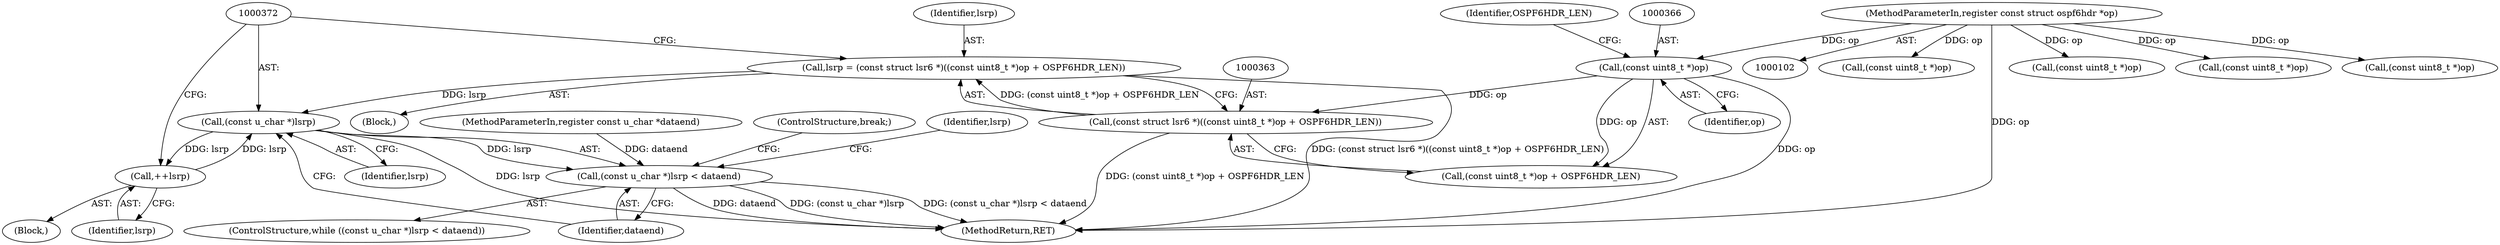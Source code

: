 digraph "0_tcpdump_88b2dac837e81cf56dce05e6e7b5989332c0092d@integer" {
"1000360" [label="(Call,lsrp = (const struct lsr6 *)((const uint8_t *)op + OSPF6HDR_LEN))"];
"1000362" [label="(Call,(const struct lsr6 *)((const uint8_t *)op + OSPF6HDR_LEN))"];
"1000365" [label="(Call,(const uint8_t *)op)"];
"1000104" [label="(MethodParameterIn,register const struct ospf6hdr *op)"];
"1000371" [label="(Call,(const u_char *)lsrp)"];
"1000370" [label="(Call,(const u_char *)lsrp < dataend)"];
"1000401" [label="(Call,++lsrp)"];
"1000360" [label="(Call,lsrp = (const struct lsr6 *)((const uint8_t *)op + OSPF6HDR_LEN))"];
"1000368" [label="(Identifier,OSPF6HDR_LEN)"];
"1000125" [label="(Call,(const uint8_t *)op)"];
"1000418" [label="(Call,(const uint8_t *)op)"];
"1000401" [label="(Call,++lsrp)"];
"1000509" [label="(MethodReturn,RET)"];
"1000369" [label="(ControlStructure,while ((const u_char *)lsrp < dataend))"];
"1000373" [label="(Identifier,lsrp)"];
"1000105" [label="(MethodParameterIn,register const u_char *dataend)"];
"1000403" [label="(ControlStructure,break;)"];
"1000367" [label="(Identifier,op)"];
"1000375" [label="(Block,)"];
"1000371" [label="(Call,(const u_char *)lsrp)"];
"1000374" [label="(Identifier,dataend)"];
"1000361" [label="(Identifier,lsrp)"];
"1000269" [label="(Call,(const uint8_t *)op)"];
"1000378" [label="(Identifier,lsrp)"];
"1000402" [label="(Identifier,lsrp)"];
"1000365" [label="(Call,(const uint8_t *)op)"];
"1000104" [label="(MethodParameterIn,register const struct ospf6hdr *op)"];
"1000362" [label="(Call,(const struct lsr6 *)((const uint8_t *)op + OSPF6HDR_LEN))"];
"1000370" [label="(Call,(const u_char *)lsrp < dataend)"];
"1000483" [label="(Call,(const uint8_t *)op)"];
"1000364" [label="(Call,(const uint8_t *)op + OSPF6HDR_LEN)"];
"1000359" [label="(Block,)"];
"1000360" -> "1000359"  [label="AST: "];
"1000360" -> "1000362"  [label="CFG: "];
"1000361" -> "1000360"  [label="AST: "];
"1000362" -> "1000360"  [label="AST: "];
"1000372" -> "1000360"  [label="CFG: "];
"1000360" -> "1000509"  [label="DDG: (const struct lsr6 *)((const uint8_t *)op + OSPF6HDR_LEN)"];
"1000362" -> "1000360"  [label="DDG: (const uint8_t *)op + OSPF6HDR_LEN"];
"1000360" -> "1000371"  [label="DDG: lsrp"];
"1000362" -> "1000364"  [label="CFG: "];
"1000363" -> "1000362"  [label="AST: "];
"1000364" -> "1000362"  [label="AST: "];
"1000362" -> "1000509"  [label="DDG: (const uint8_t *)op + OSPF6HDR_LEN"];
"1000365" -> "1000362"  [label="DDG: op"];
"1000365" -> "1000364"  [label="AST: "];
"1000365" -> "1000367"  [label="CFG: "];
"1000366" -> "1000365"  [label="AST: "];
"1000367" -> "1000365"  [label="AST: "];
"1000368" -> "1000365"  [label="CFG: "];
"1000365" -> "1000509"  [label="DDG: op"];
"1000365" -> "1000364"  [label="DDG: op"];
"1000104" -> "1000365"  [label="DDG: op"];
"1000104" -> "1000102"  [label="AST: "];
"1000104" -> "1000509"  [label="DDG: op"];
"1000104" -> "1000125"  [label="DDG: op"];
"1000104" -> "1000269"  [label="DDG: op"];
"1000104" -> "1000418"  [label="DDG: op"];
"1000104" -> "1000483"  [label="DDG: op"];
"1000371" -> "1000370"  [label="AST: "];
"1000371" -> "1000373"  [label="CFG: "];
"1000372" -> "1000371"  [label="AST: "];
"1000373" -> "1000371"  [label="AST: "];
"1000374" -> "1000371"  [label="CFG: "];
"1000371" -> "1000509"  [label="DDG: lsrp"];
"1000371" -> "1000370"  [label="DDG: lsrp"];
"1000401" -> "1000371"  [label="DDG: lsrp"];
"1000371" -> "1000401"  [label="DDG: lsrp"];
"1000370" -> "1000369"  [label="AST: "];
"1000370" -> "1000374"  [label="CFG: "];
"1000374" -> "1000370"  [label="AST: "];
"1000378" -> "1000370"  [label="CFG: "];
"1000403" -> "1000370"  [label="CFG: "];
"1000370" -> "1000509"  [label="DDG: (const u_char *)lsrp < dataend"];
"1000370" -> "1000509"  [label="DDG: dataend"];
"1000370" -> "1000509"  [label="DDG: (const u_char *)lsrp"];
"1000105" -> "1000370"  [label="DDG: dataend"];
"1000401" -> "1000375"  [label="AST: "];
"1000401" -> "1000402"  [label="CFG: "];
"1000402" -> "1000401"  [label="AST: "];
"1000372" -> "1000401"  [label="CFG: "];
}
